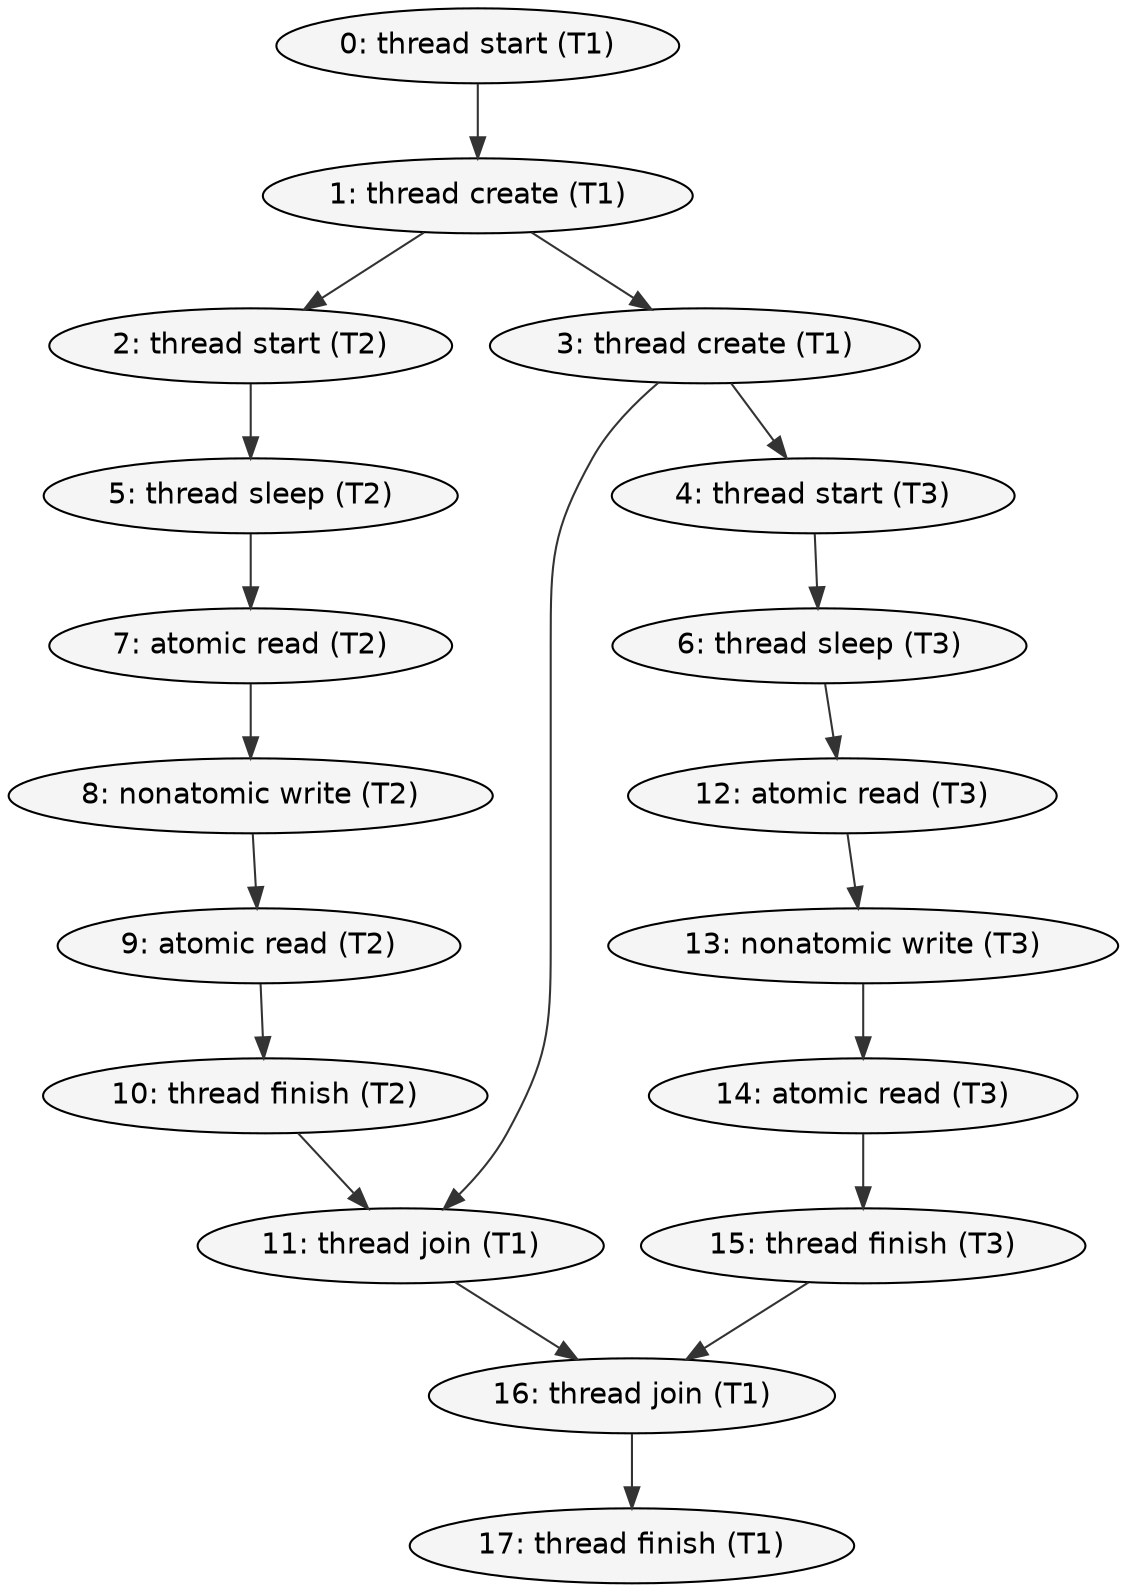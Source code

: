 digraph PO_Graph {
    // Graph styling
    graph [bgcolor="white"];
    node [
        shape=ellipse,
        style=filled,
        fillcolor="#F5F5F5",
        fontname="Helvetica"
    ];
    edge [color="#333333"];

    // Nodes
    0 [label="0: thread start (T1)"];
    1 [label="1: thread create (T1)"];
    2 [label="2: thread start (T2)"];
    3 [label="3: thread create (T1)"];
    4 [label="4: thread start (T3)"];
    5 [label="5: thread sleep (T2)"];
    6 [label="6: thread sleep (T3)"];
    7 [label="7: atomic read (T2)"];
    8 [label="8: nonatomic write (T2)"];
    9 [label="9: atomic read (T2)"];
    10 [label="10: thread finish (T2)"];
    11 [label="11: thread join (T1)"];
    12 [label="12: atomic read (T3)"];
    13 [label="13: nonatomic write (T3)"];
    14 [label="14: atomic read (T3)"];
    15 [label="15: thread finish (T3)"];
    16 [label="16: thread join (T1)"];
    17 [label="17: thread finish (T1)"];

    // PO Edges
    0 -> 1;
    1 -> 2;
    1 -> 3;
    2 -> 5;
    3 -> 4;
    3 -> 11;
    4 -> 6;
    5 -> 7;
    6 -> 12;
    7 -> 8;
    8 -> 9;
    9 -> 10;
    10 -> 11;
    11 -> 16;
    12 -> 13;
    13 -> 14;
    14 -> 15;
    15 -> 16;
    16 -> 17;
}
